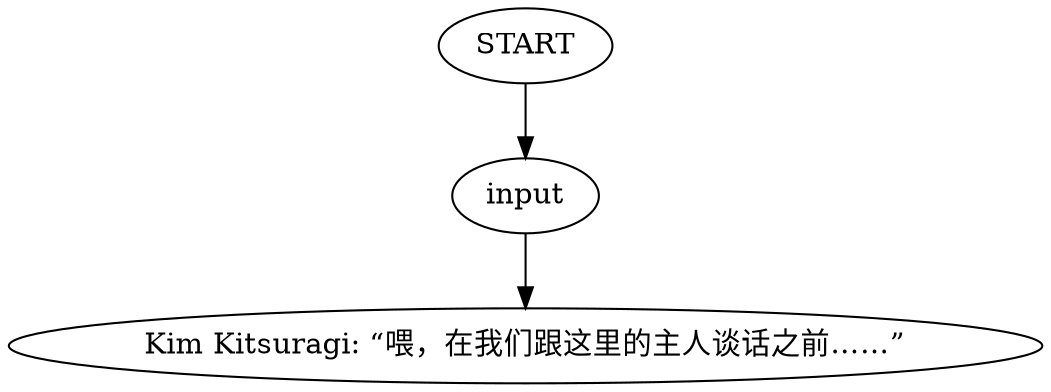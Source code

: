 # PAWNSHOP / KIM FIRST VISIT barks
# Kim wants to talk to you.
# ==================================================
digraph G {
	  0 [label="START"];
	  1 [label="input"];
	  2 [label="Kim Kitsuragi: “喂，在我们跟这里的主人谈话之前……”"];
	  0 -> 1
	  1 -> 2
}

